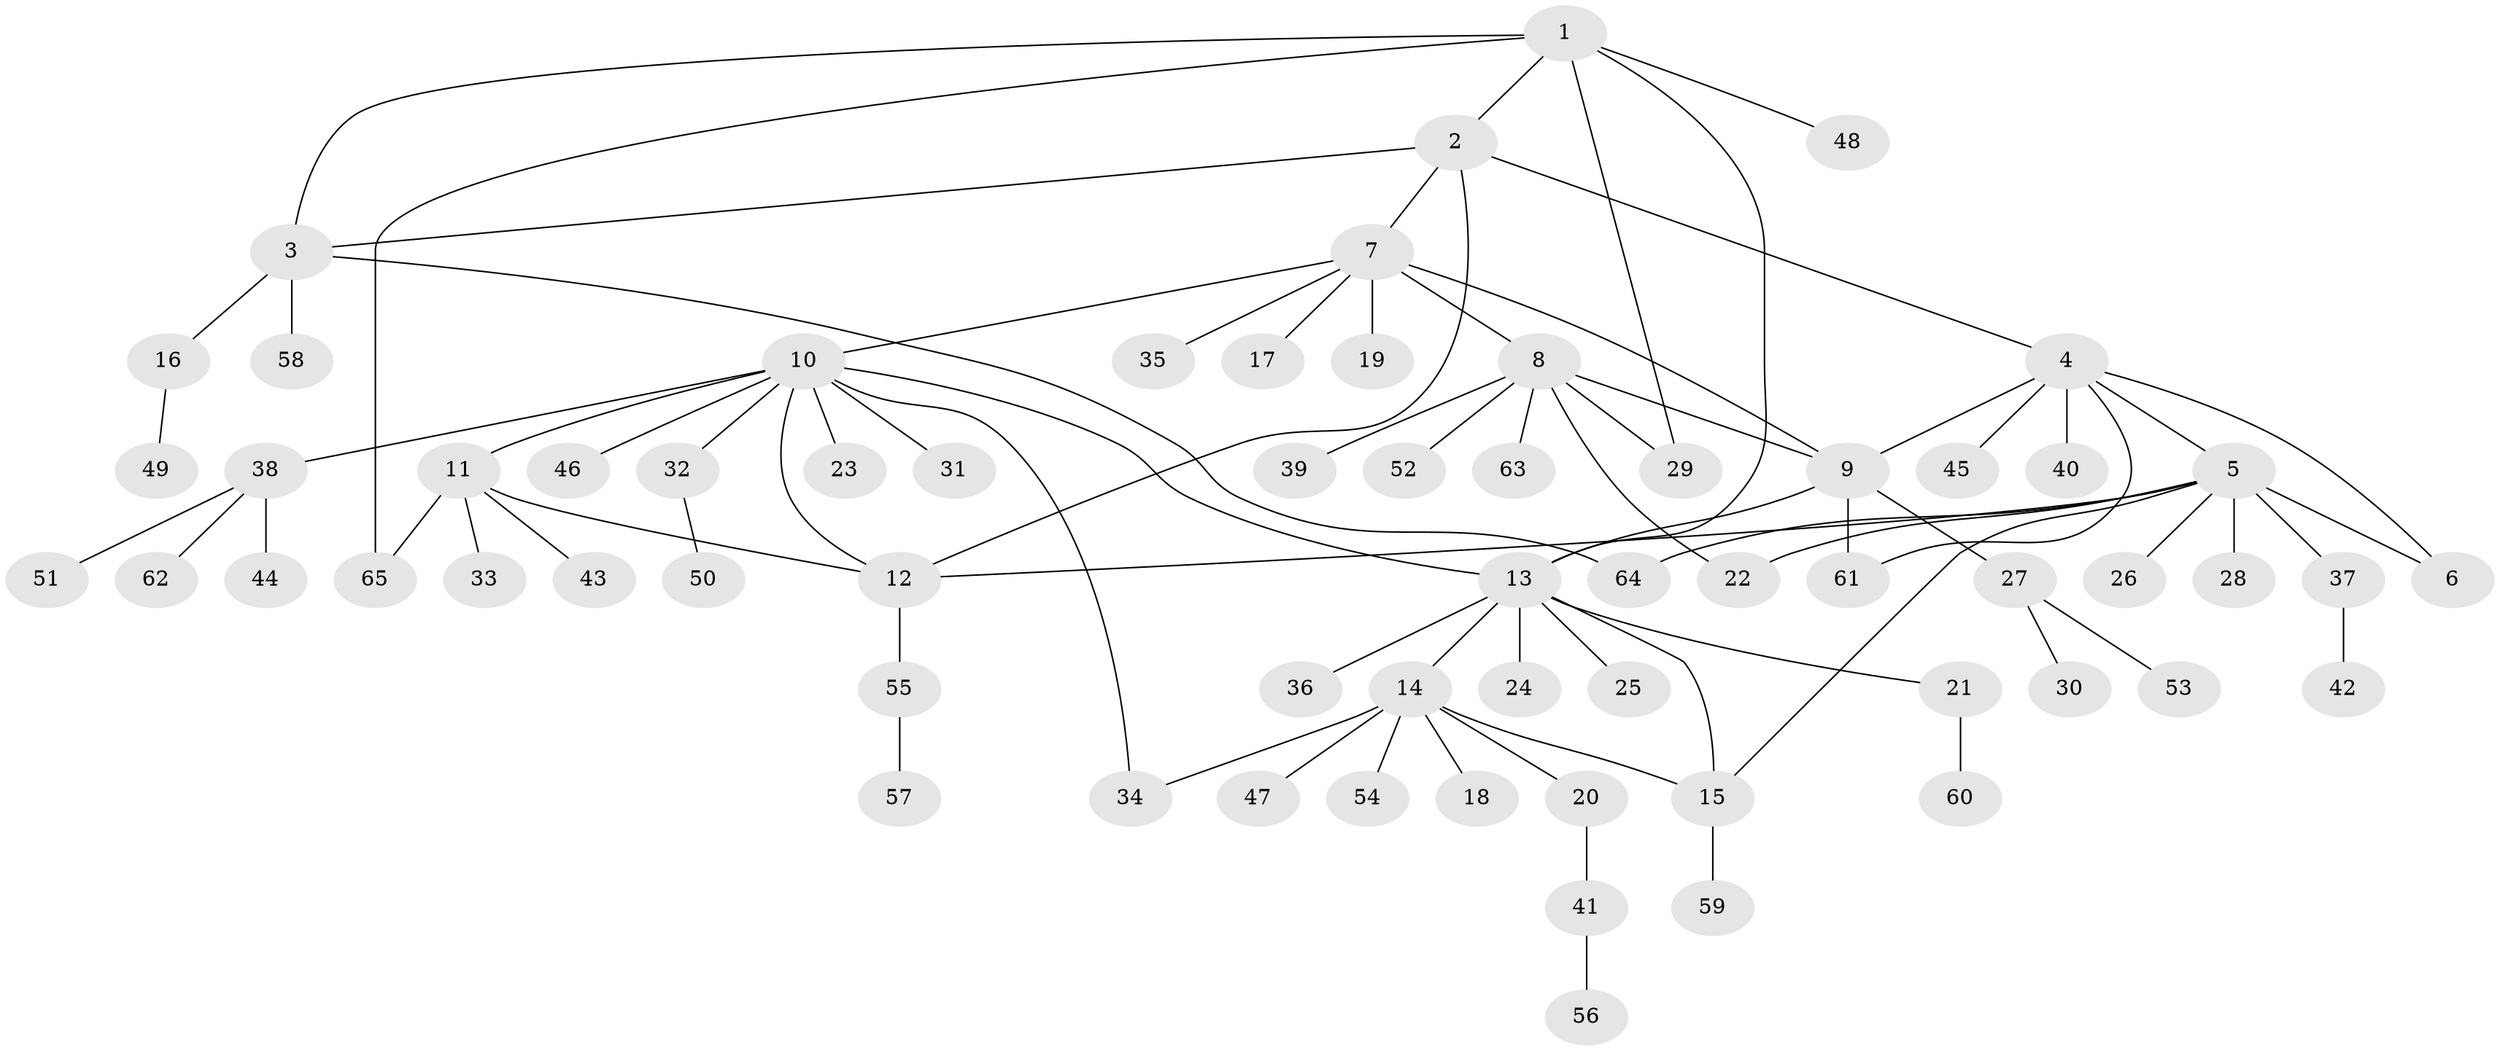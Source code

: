 // coarse degree distribution, {5: 0.08695652173913043, 8: 0.043478260869565216, 6: 0.043478260869565216, 2: 0.15217391304347827, 1: 0.5217391304347826, 7: 0.021739130434782608, 9: 0.021739130434782608, 4: 0.06521739130434782, 3: 0.043478260869565216}
// Generated by graph-tools (version 1.1) at 2025/37/03/04/25 23:37:40]
// undirected, 65 vertices, 81 edges
graph export_dot {
  node [color=gray90,style=filled];
  1;
  2;
  3;
  4;
  5;
  6;
  7;
  8;
  9;
  10;
  11;
  12;
  13;
  14;
  15;
  16;
  17;
  18;
  19;
  20;
  21;
  22;
  23;
  24;
  25;
  26;
  27;
  28;
  29;
  30;
  31;
  32;
  33;
  34;
  35;
  36;
  37;
  38;
  39;
  40;
  41;
  42;
  43;
  44;
  45;
  46;
  47;
  48;
  49;
  50;
  51;
  52;
  53;
  54;
  55;
  56;
  57;
  58;
  59;
  60;
  61;
  62;
  63;
  64;
  65;
  1 -- 2;
  1 -- 3;
  1 -- 13;
  1 -- 29;
  1 -- 48;
  1 -- 65;
  2 -- 3;
  2 -- 4;
  2 -- 7;
  2 -- 12;
  3 -- 16;
  3 -- 58;
  3 -- 64;
  4 -- 5;
  4 -- 6;
  4 -- 9;
  4 -- 40;
  4 -- 45;
  4 -- 61;
  5 -- 6;
  5 -- 12;
  5 -- 15;
  5 -- 22;
  5 -- 26;
  5 -- 28;
  5 -- 37;
  5 -- 64;
  7 -- 8;
  7 -- 9;
  7 -- 10;
  7 -- 17;
  7 -- 19;
  7 -- 35;
  8 -- 9;
  8 -- 22;
  8 -- 29;
  8 -- 39;
  8 -- 52;
  8 -- 63;
  9 -- 13;
  9 -- 27;
  9 -- 61;
  10 -- 11;
  10 -- 12;
  10 -- 13;
  10 -- 23;
  10 -- 31;
  10 -- 32;
  10 -- 34;
  10 -- 38;
  10 -- 46;
  11 -- 12;
  11 -- 33;
  11 -- 43;
  11 -- 65;
  12 -- 55;
  13 -- 14;
  13 -- 15;
  13 -- 21;
  13 -- 24;
  13 -- 25;
  13 -- 36;
  14 -- 15;
  14 -- 18;
  14 -- 20;
  14 -- 34;
  14 -- 47;
  14 -- 54;
  15 -- 59;
  16 -- 49;
  20 -- 41;
  21 -- 60;
  27 -- 30;
  27 -- 53;
  32 -- 50;
  37 -- 42;
  38 -- 44;
  38 -- 51;
  38 -- 62;
  41 -- 56;
  55 -- 57;
}
